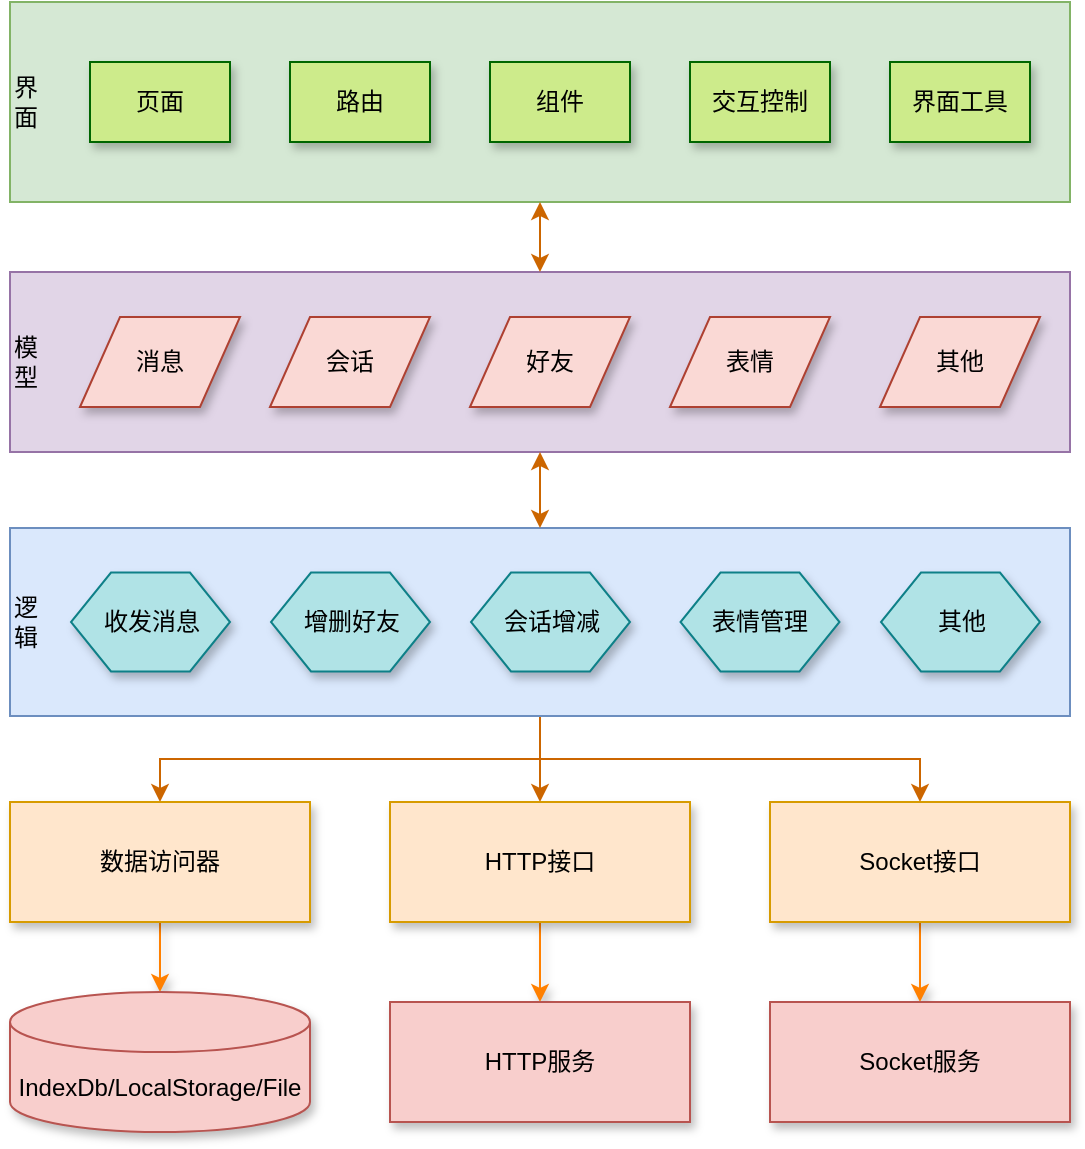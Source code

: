 <mxfile version="14.2.9" type="github">
  <diagram id="muJ2HWbKyWXjHa_u4N1K" name="Page-1">
    <mxGraphModel dx="1571" dy="928" grid="1" gridSize="10" guides="1" tooltips="1" connect="1" arrows="1" fold="1" page="1" pageScale="1" pageWidth="827" pageHeight="1169" math="0" shadow="0">
      <root>
        <mxCell id="0" />
        <mxCell id="1" parent="0" />
        <mxCell id="MjTusuqiSa3jMd16lM1r-5" value="界&lt;br&gt;面" style="rounded=0;whiteSpace=wrap;html=1;align=left;fillColor=#d5e8d4;strokeColor=#82b366;" parent="1" vertex="1">
          <mxGeometry x="90" y="90" width="530" height="100" as="geometry" />
        </mxCell>
        <mxCell id="MjTusuqiSa3jMd16lM1r-6" value="模&lt;br&gt;型" style="rounded=0;whiteSpace=wrap;html=1;align=left;fillColor=#e1d5e7;strokeColor=#9673a6;" parent="1" vertex="1">
          <mxGeometry x="90" y="225" width="530" height="90" as="geometry" />
        </mxCell>
        <mxCell id="lwSbazrePBINatGmSuZH-26" style="edgeStyle=orthogonalEdgeStyle;rounded=0;orthogonalLoop=1;jettySize=auto;html=1;exitX=0.5;exitY=1;exitDx=0;exitDy=0;entryX=0.5;entryY=0;entryDx=0;entryDy=0;fillColor=#0050ef;strokeColor=#CC6600;" edge="1" parent="1" source="MjTusuqiSa3jMd16lM1r-7" target="MjTusuqiSa3jMd16lM1r-10">
          <mxGeometry relative="1" as="geometry" />
        </mxCell>
        <mxCell id="lwSbazrePBINatGmSuZH-27" style="edgeStyle=orthogonalEdgeStyle;rounded=0;orthogonalLoop=1;jettySize=auto;html=1;exitX=0.5;exitY=1;exitDx=0;exitDy=0;entryX=0.5;entryY=0;entryDx=0;entryDy=0;fillColor=#0050ef;strokeColor=#CC6600;" edge="1" parent="1" source="MjTusuqiSa3jMd16lM1r-7" target="MjTusuqiSa3jMd16lM1r-9">
          <mxGeometry relative="1" as="geometry" />
        </mxCell>
        <mxCell id="lwSbazrePBINatGmSuZH-28" style="edgeStyle=orthogonalEdgeStyle;rounded=0;orthogonalLoop=1;jettySize=auto;html=1;exitX=0.5;exitY=1;exitDx=0;exitDy=0;entryX=0.5;entryY=0;entryDx=0;entryDy=0;fillColor=#0050ef;strokeColor=#CC6600;" edge="1" parent="1" source="MjTusuqiSa3jMd16lM1r-7" target="MjTusuqiSa3jMd16lM1r-8">
          <mxGeometry relative="1" as="geometry" />
        </mxCell>
        <mxCell id="MjTusuqiSa3jMd16lM1r-7" value="逻&lt;br&gt;辑" style="rounded=0;whiteSpace=wrap;html=1;align=left;fillColor=#dae8fc;strokeColor=#6c8ebf;" parent="1" vertex="1">
          <mxGeometry x="90" y="353" width="530" height="94" as="geometry" />
        </mxCell>
        <mxCell id="lwSbazrePBINatGmSuZH-31" style="edgeStyle=orthogonalEdgeStyle;rounded=0;orthogonalLoop=1;jettySize=auto;html=1;exitX=0.5;exitY=1;exitDx=0;exitDy=0;entryX=0.5;entryY=0;entryDx=0;entryDy=0;entryPerimeter=0;shadow=1;strokeColor=#FF8000;" edge="1" parent="1" source="MjTusuqiSa3jMd16lM1r-8" target="MjTusuqiSa3jMd16lM1r-14">
          <mxGeometry relative="1" as="geometry" />
        </mxCell>
        <mxCell id="MjTusuqiSa3jMd16lM1r-8" value="数据访问器" style="rounded=0;whiteSpace=wrap;html=1;fillColor=#ffe6cc;strokeColor=#d79b00;shadow=1;" parent="1" vertex="1">
          <mxGeometry x="90" y="490" width="150" height="60" as="geometry" />
        </mxCell>
        <mxCell id="lwSbazrePBINatGmSuZH-30" style="edgeStyle=orthogonalEdgeStyle;rounded=0;orthogonalLoop=1;jettySize=auto;html=1;exitX=0.5;exitY=1;exitDx=0;exitDy=0;entryX=0.5;entryY=0;entryDx=0;entryDy=0;shadow=1;strokeColor=#FF8000;" edge="1" parent="1" source="MjTusuqiSa3jMd16lM1r-9" target="MjTusuqiSa3jMd16lM1r-12">
          <mxGeometry relative="1" as="geometry" />
        </mxCell>
        <mxCell id="MjTusuqiSa3jMd16lM1r-9" value="HTTP接口" style="rounded=0;whiteSpace=wrap;html=1;fillColor=#ffe6cc;strokeColor=#d79b00;shadow=1;" parent="1" vertex="1">
          <mxGeometry x="280" y="490" width="150" height="60" as="geometry" />
        </mxCell>
        <mxCell id="lwSbazrePBINatGmSuZH-29" style="edgeStyle=orthogonalEdgeStyle;rounded=0;orthogonalLoop=1;jettySize=auto;html=1;exitX=0.5;exitY=1;exitDx=0;exitDy=0;entryX=0.5;entryY=0;entryDx=0;entryDy=0;shadow=1;strokeColor=#FF8000;" edge="1" parent="1" source="MjTusuqiSa3jMd16lM1r-10" target="MjTusuqiSa3jMd16lM1r-11">
          <mxGeometry relative="1" as="geometry" />
        </mxCell>
        <mxCell id="MjTusuqiSa3jMd16lM1r-10" value="Socket接口" style="rounded=0;whiteSpace=wrap;html=1;fillColor=#ffe6cc;strokeColor=#d79b00;shadow=1;" parent="1" vertex="1">
          <mxGeometry x="470" y="490" width="150" height="60" as="geometry" />
        </mxCell>
        <mxCell id="MjTusuqiSa3jMd16lM1r-11" value="Socket服务" style="rounded=0;whiteSpace=wrap;html=1;fillColor=#f8cecc;strokeColor=#b85450;shadow=1;" parent="1" vertex="1">
          <mxGeometry x="470" y="590" width="150" height="60" as="geometry" />
        </mxCell>
        <mxCell id="MjTusuqiSa3jMd16lM1r-12" value="HTTP服务" style="rounded=0;whiteSpace=wrap;html=1;fillColor=#f8cecc;strokeColor=#b85450;shadow=1;" parent="1" vertex="1">
          <mxGeometry x="280" y="590" width="150" height="60" as="geometry" />
        </mxCell>
        <mxCell id="MjTusuqiSa3jMd16lM1r-14" value="IndexDb/LocalStorage/File" style="shape=cylinder3;whiteSpace=wrap;html=1;boundedLbl=1;backgroundOutline=1;size=15;fillColor=#f8cecc;strokeColor=#b85450;shadow=1;" parent="1" vertex="1">
          <mxGeometry x="90" y="585" width="150" height="70" as="geometry" />
        </mxCell>
        <mxCell id="MjTusuqiSa3jMd16lM1r-15" value="" style="endArrow=classic;startArrow=classic;html=1;exitX=0.5;exitY=0;exitDx=0;exitDy=0;strokeColor=#CC6600;" parent="1" source="MjTusuqiSa3jMd16lM1r-6" target="MjTusuqiSa3jMd16lM1r-5" edge="1">
          <mxGeometry width="50" height="50" relative="1" as="geometry">
            <mxPoint x="390" y="500" as="sourcePoint" />
            <mxPoint x="440" y="450" as="targetPoint" />
          </mxGeometry>
        </mxCell>
        <mxCell id="MjTusuqiSa3jMd16lM1r-16" value="页面" style="rounded=0;whiteSpace=wrap;html=1;align=center;fillColor=#cdeb8b;shadow=1;strokeColor=#006600;" parent="1" vertex="1">
          <mxGeometry x="130" y="120" width="70" height="40" as="geometry" />
        </mxCell>
        <mxCell id="MjTusuqiSa3jMd16lM1r-17" value="路由" style="rounded=0;whiteSpace=wrap;html=1;align=center;fillColor=#cdeb8b;shadow=1;strokeColor=#006600;" parent="1" vertex="1">
          <mxGeometry x="230" y="120" width="70" height="40" as="geometry" />
        </mxCell>
        <mxCell id="MjTusuqiSa3jMd16lM1r-18" value="组件" style="rounded=0;whiteSpace=wrap;html=1;align=center;fillColor=#cdeb8b;shadow=1;strokeColor=#006600;" parent="1" vertex="1">
          <mxGeometry x="330" y="120" width="70" height="40" as="geometry" />
        </mxCell>
        <mxCell id="MjTusuqiSa3jMd16lM1r-19" value="交互控制" style="rounded=0;whiteSpace=wrap;html=1;align=center;fillColor=#cdeb8b;shadow=1;strokeColor=#006600;" parent="1" vertex="1">
          <mxGeometry x="430" y="120" width="70" height="40" as="geometry" />
        </mxCell>
        <mxCell id="MjTusuqiSa3jMd16lM1r-20" value="界面工具" style="rounded=0;whiteSpace=wrap;html=1;align=center;fillColor=#cdeb8b;shadow=1;strokeColor=#006600;" parent="1" vertex="1">
          <mxGeometry x="530" y="120" width="70" height="40" as="geometry" />
        </mxCell>
        <mxCell id="lwSbazrePBINatGmSuZH-1" value="消息" style="shape=parallelogram;perimeter=parallelogramPerimeter;whiteSpace=wrap;html=1;fixedSize=1;fillColor=#fad9d5;strokeColor=#ae4132;shadow=1;" vertex="1" parent="1">
          <mxGeometry x="125" y="247.5" width="80" height="45" as="geometry" />
        </mxCell>
        <mxCell id="lwSbazrePBINatGmSuZH-2" value="会话" style="shape=parallelogram;perimeter=parallelogramPerimeter;whiteSpace=wrap;html=1;fixedSize=1;fillColor=#fad9d5;strokeColor=#ae4132;shadow=1;" vertex="1" parent="1">
          <mxGeometry x="220" y="247.5" width="80" height="45" as="geometry" />
        </mxCell>
        <mxCell id="lwSbazrePBINatGmSuZH-3" value="好友" style="shape=parallelogram;perimeter=parallelogramPerimeter;whiteSpace=wrap;html=1;fixedSize=1;fillColor=#fad9d5;strokeColor=#ae4132;shadow=1;" vertex="1" parent="1">
          <mxGeometry x="320" y="247.5" width="80" height="45" as="geometry" />
        </mxCell>
        <mxCell id="lwSbazrePBINatGmSuZH-6" value="表情" style="shape=parallelogram;perimeter=parallelogramPerimeter;whiteSpace=wrap;html=1;fixedSize=1;fillColor=#fad9d5;strokeColor=#ae4132;shadow=1;" vertex="1" parent="1">
          <mxGeometry x="420" y="247.5" width="80" height="45" as="geometry" />
        </mxCell>
        <mxCell id="lwSbazrePBINatGmSuZH-7" value="其他" style="shape=parallelogram;perimeter=parallelogramPerimeter;whiteSpace=wrap;html=1;fixedSize=1;fillColor=#fad9d5;strokeColor=#ae4132;shadow=1;" vertex="1" parent="1">
          <mxGeometry x="525" y="247.5" width="80" height="45" as="geometry" />
        </mxCell>
        <mxCell id="lwSbazrePBINatGmSuZH-19" value="收发消息" style="shape=hexagon;perimeter=hexagonPerimeter2;whiteSpace=wrap;html=1;fixedSize=1;align=center;fillColor=#b0e3e6;strokeColor=#0e8088;shadow=1;" vertex="1" parent="1">
          <mxGeometry x="120.5" y="375.25" width="79.5" height="49.5" as="geometry" />
        </mxCell>
        <mxCell id="lwSbazrePBINatGmSuZH-20" value="会话增减" style="shape=hexagon;perimeter=hexagonPerimeter2;whiteSpace=wrap;html=1;fixedSize=1;align=center;fillColor=#b0e3e6;strokeColor=#0e8088;shadow=1;" vertex="1" parent="1">
          <mxGeometry x="320.5" y="375.25" width="79.5" height="49.5" as="geometry" />
        </mxCell>
        <mxCell id="lwSbazrePBINatGmSuZH-21" value="表情管理" style="shape=hexagon;perimeter=hexagonPerimeter2;whiteSpace=wrap;html=1;fixedSize=1;align=center;fillColor=#b0e3e6;strokeColor=#0e8088;shadow=1;" vertex="1" parent="1">
          <mxGeometry x="425.25" y="375.25" width="79.5" height="49.5" as="geometry" />
        </mxCell>
        <mxCell id="lwSbazrePBINatGmSuZH-22" value="其他" style="shape=hexagon;perimeter=hexagonPerimeter2;whiteSpace=wrap;html=1;fixedSize=1;align=center;fillColor=#b0e3e6;strokeColor=#0e8088;shadow=1;" vertex="1" parent="1">
          <mxGeometry x="525.5" y="375.25" width="79.5" height="49.5" as="geometry" />
        </mxCell>
        <mxCell id="lwSbazrePBINatGmSuZH-23" value="增删好友" style="shape=hexagon;perimeter=hexagonPerimeter2;whiteSpace=wrap;html=1;fixedSize=1;align=center;fillColor=#b0e3e6;strokeColor=#0e8088;shadow=1;" vertex="1" parent="1">
          <mxGeometry x="220.5" y="375.25" width="79.5" height="49.5" as="geometry" />
        </mxCell>
        <mxCell id="lwSbazrePBINatGmSuZH-24" value="" style="endArrow=classic;startArrow=classic;html=1;entryX=0.5;entryY=1;entryDx=0;entryDy=0;exitX=0.5;exitY=0;exitDx=0;exitDy=0;strokeColor=#CC6600;" edge="1" parent="1" source="MjTusuqiSa3jMd16lM1r-7" target="MjTusuqiSa3jMd16lM1r-6">
          <mxGeometry width="50" height="50" relative="1" as="geometry">
            <mxPoint x="690" y="380" as="sourcePoint" />
            <mxPoint x="740" y="330" as="targetPoint" />
          </mxGeometry>
        </mxCell>
      </root>
    </mxGraphModel>
  </diagram>
</mxfile>
